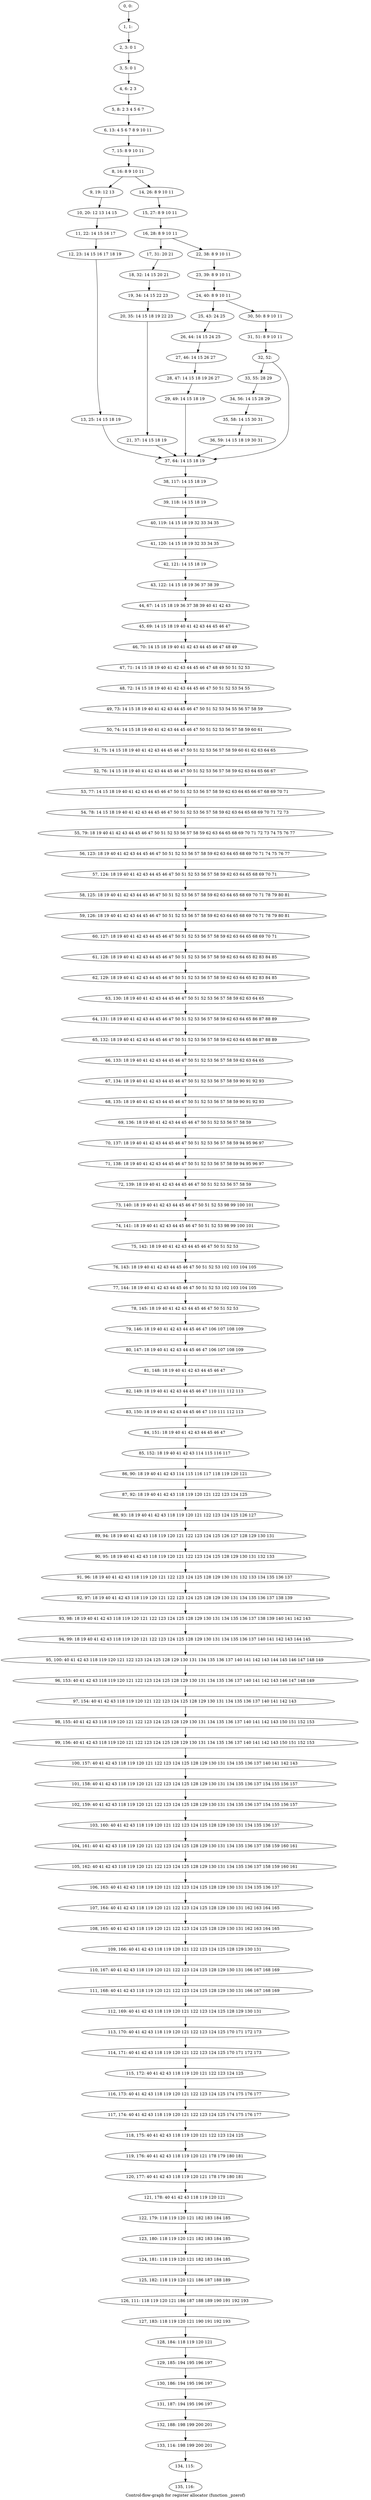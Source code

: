 digraph G {
graph [label="Control-flow-graph for register allocator (function _pzerof)"]
0[label="0, 0: "];
1[label="1, 1: "];
2[label="2, 3: 0 1 "];
3[label="3, 5: 0 1 "];
4[label="4, 6: 2 3 "];
5[label="5, 8: 2 3 4 5 6 7 "];
6[label="6, 13: 4 5 6 7 8 9 10 11 "];
7[label="7, 15: 8 9 10 11 "];
8[label="8, 16: 8 9 10 11 "];
9[label="9, 19: 12 13 "];
10[label="10, 20: 12 13 14 15 "];
11[label="11, 22: 14 15 16 17 "];
12[label="12, 23: 14 15 16 17 18 19 "];
13[label="13, 25: 14 15 18 19 "];
14[label="14, 26: 8 9 10 11 "];
15[label="15, 27: 8 9 10 11 "];
16[label="16, 28: 8 9 10 11 "];
17[label="17, 31: 20 21 "];
18[label="18, 32: 14 15 20 21 "];
19[label="19, 34: 14 15 22 23 "];
20[label="20, 35: 14 15 18 19 22 23 "];
21[label="21, 37: 14 15 18 19 "];
22[label="22, 38: 8 9 10 11 "];
23[label="23, 39: 8 9 10 11 "];
24[label="24, 40: 8 9 10 11 "];
25[label="25, 43: 24 25 "];
26[label="26, 44: 14 15 24 25 "];
27[label="27, 46: 14 15 26 27 "];
28[label="28, 47: 14 15 18 19 26 27 "];
29[label="29, 49: 14 15 18 19 "];
30[label="30, 50: 8 9 10 11 "];
31[label="31, 51: 8 9 10 11 "];
32[label="32, 52: "];
33[label="33, 55: 28 29 "];
34[label="34, 56: 14 15 28 29 "];
35[label="35, 58: 14 15 30 31 "];
36[label="36, 59: 14 15 18 19 30 31 "];
37[label="37, 64: 14 15 18 19 "];
38[label="38, 117: 14 15 18 19 "];
39[label="39, 118: 14 15 18 19 "];
40[label="40, 119: 14 15 18 19 32 33 34 35 "];
41[label="41, 120: 14 15 18 19 32 33 34 35 "];
42[label="42, 121: 14 15 18 19 "];
43[label="43, 122: 14 15 18 19 36 37 38 39 "];
44[label="44, 67: 14 15 18 19 36 37 38 39 40 41 42 43 "];
45[label="45, 69: 14 15 18 19 40 41 42 43 44 45 46 47 "];
46[label="46, 70: 14 15 18 19 40 41 42 43 44 45 46 47 48 49 "];
47[label="47, 71: 14 15 18 19 40 41 42 43 44 45 46 47 48 49 50 51 52 53 "];
48[label="48, 72: 14 15 18 19 40 41 42 43 44 45 46 47 50 51 52 53 54 55 "];
49[label="49, 73: 14 15 18 19 40 41 42 43 44 45 46 47 50 51 52 53 54 55 56 57 58 59 "];
50[label="50, 74: 14 15 18 19 40 41 42 43 44 45 46 47 50 51 52 53 56 57 58 59 60 61 "];
51[label="51, 75: 14 15 18 19 40 41 42 43 44 45 46 47 50 51 52 53 56 57 58 59 60 61 62 63 64 65 "];
52[label="52, 76: 14 15 18 19 40 41 42 43 44 45 46 47 50 51 52 53 56 57 58 59 62 63 64 65 66 67 "];
53[label="53, 77: 14 15 18 19 40 41 42 43 44 45 46 47 50 51 52 53 56 57 58 59 62 63 64 65 66 67 68 69 70 71 "];
54[label="54, 78: 14 15 18 19 40 41 42 43 44 45 46 47 50 51 52 53 56 57 58 59 62 63 64 65 68 69 70 71 72 73 "];
55[label="55, 79: 18 19 40 41 42 43 44 45 46 47 50 51 52 53 56 57 58 59 62 63 64 65 68 69 70 71 72 73 74 75 76 77 "];
56[label="56, 123: 18 19 40 41 42 43 44 45 46 47 50 51 52 53 56 57 58 59 62 63 64 65 68 69 70 71 74 75 76 77 "];
57[label="57, 124: 18 19 40 41 42 43 44 45 46 47 50 51 52 53 56 57 58 59 62 63 64 65 68 69 70 71 "];
58[label="58, 125: 18 19 40 41 42 43 44 45 46 47 50 51 52 53 56 57 58 59 62 63 64 65 68 69 70 71 78 79 80 81 "];
59[label="59, 126: 18 19 40 41 42 43 44 45 46 47 50 51 52 53 56 57 58 59 62 63 64 65 68 69 70 71 78 79 80 81 "];
60[label="60, 127: 18 19 40 41 42 43 44 45 46 47 50 51 52 53 56 57 58 59 62 63 64 65 68 69 70 71 "];
61[label="61, 128: 18 19 40 41 42 43 44 45 46 47 50 51 52 53 56 57 58 59 62 63 64 65 82 83 84 85 "];
62[label="62, 129: 18 19 40 41 42 43 44 45 46 47 50 51 52 53 56 57 58 59 62 63 64 65 82 83 84 85 "];
63[label="63, 130: 18 19 40 41 42 43 44 45 46 47 50 51 52 53 56 57 58 59 62 63 64 65 "];
64[label="64, 131: 18 19 40 41 42 43 44 45 46 47 50 51 52 53 56 57 58 59 62 63 64 65 86 87 88 89 "];
65[label="65, 132: 18 19 40 41 42 43 44 45 46 47 50 51 52 53 56 57 58 59 62 63 64 65 86 87 88 89 "];
66[label="66, 133: 18 19 40 41 42 43 44 45 46 47 50 51 52 53 56 57 58 59 62 63 64 65 "];
67[label="67, 134: 18 19 40 41 42 43 44 45 46 47 50 51 52 53 56 57 58 59 90 91 92 93 "];
68[label="68, 135: 18 19 40 41 42 43 44 45 46 47 50 51 52 53 56 57 58 59 90 91 92 93 "];
69[label="69, 136: 18 19 40 41 42 43 44 45 46 47 50 51 52 53 56 57 58 59 "];
70[label="70, 137: 18 19 40 41 42 43 44 45 46 47 50 51 52 53 56 57 58 59 94 95 96 97 "];
71[label="71, 138: 18 19 40 41 42 43 44 45 46 47 50 51 52 53 56 57 58 59 94 95 96 97 "];
72[label="72, 139: 18 19 40 41 42 43 44 45 46 47 50 51 52 53 56 57 58 59 "];
73[label="73, 140: 18 19 40 41 42 43 44 45 46 47 50 51 52 53 98 99 100 101 "];
74[label="74, 141: 18 19 40 41 42 43 44 45 46 47 50 51 52 53 98 99 100 101 "];
75[label="75, 142: 18 19 40 41 42 43 44 45 46 47 50 51 52 53 "];
76[label="76, 143: 18 19 40 41 42 43 44 45 46 47 50 51 52 53 102 103 104 105 "];
77[label="77, 144: 18 19 40 41 42 43 44 45 46 47 50 51 52 53 102 103 104 105 "];
78[label="78, 145: 18 19 40 41 42 43 44 45 46 47 50 51 52 53 "];
79[label="79, 146: 18 19 40 41 42 43 44 45 46 47 106 107 108 109 "];
80[label="80, 147: 18 19 40 41 42 43 44 45 46 47 106 107 108 109 "];
81[label="81, 148: 18 19 40 41 42 43 44 45 46 47 "];
82[label="82, 149: 18 19 40 41 42 43 44 45 46 47 110 111 112 113 "];
83[label="83, 150: 18 19 40 41 42 43 44 45 46 47 110 111 112 113 "];
84[label="84, 151: 18 19 40 41 42 43 44 45 46 47 "];
85[label="85, 152: 18 19 40 41 42 43 114 115 116 117 "];
86[label="86, 90: 18 19 40 41 42 43 114 115 116 117 118 119 120 121 "];
87[label="87, 92: 18 19 40 41 42 43 118 119 120 121 122 123 124 125 "];
88[label="88, 93: 18 19 40 41 42 43 118 119 120 121 122 123 124 125 126 127 "];
89[label="89, 94: 18 19 40 41 42 43 118 119 120 121 122 123 124 125 126 127 128 129 130 131 "];
90[label="90, 95: 18 19 40 41 42 43 118 119 120 121 122 123 124 125 128 129 130 131 132 133 "];
91[label="91, 96: 18 19 40 41 42 43 118 119 120 121 122 123 124 125 128 129 130 131 132 133 134 135 136 137 "];
92[label="92, 97: 18 19 40 41 42 43 118 119 120 121 122 123 124 125 128 129 130 131 134 135 136 137 138 139 "];
93[label="93, 98: 18 19 40 41 42 43 118 119 120 121 122 123 124 125 128 129 130 131 134 135 136 137 138 139 140 141 142 143 "];
94[label="94, 99: 18 19 40 41 42 43 118 119 120 121 122 123 124 125 128 129 130 131 134 135 136 137 140 141 142 143 144 145 "];
95[label="95, 100: 40 41 42 43 118 119 120 121 122 123 124 125 128 129 130 131 134 135 136 137 140 141 142 143 144 145 146 147 148 149 "];
96[label="96, 153: 40 41 42 43 118 119 120 121 122 123 124 125 128 129 130 131 134 135 136 137 140 141 142 143 146 147 148 149 "];
97[label="97, 154: 40 41 42 43 118 119 120 121 122 123 124 125 128 129 130 131 134 135 136 137 140 141 142 143 "];
98[label="98, 155: 40 41 42 43 118 119 120 121 122 123 124 125 128 129 130 131 134 135 136 137 140 141 142 143 150 151 152 153 "];
99[label="99, 156: 40 41 42 43 118 119 120 121 122 123 124 125 128 129 130 131 134 135 136 137 140 141 142 143 150 151 152 153 "];
100[label="100, 157: 40 41 42 43 118 119 120 121 122 123 124 125 128 129 130 131 134 135 136 137 140 141 142 143 "];
101[label="101, 158: 40 41 42 43 118 119 120 121 122 123 124 125 128 129 130 131 134 135 136 137 154 155 156 157 "];
102[label="102, 159: 40 41 42 43 118 119 120 121 122 123 124 125 128 129 130 131 134 135 136 137 154 155 156 157 "];
103[label="103, 160: 40 41 42 43 118 119 120 121 122 123 124 125 128 129 130 131 134 135 136 137 "];
104[label="104, 161: 40 41 42 43 118 119 120 121 122 123 124 125 128 129 130 131 134 135 136 137 158 159 160 161 "];
105[label="105, 162: 40 41 42 43 118 119 120 121 122 123 124 125 128 129 130 131 134 135 136 137 158 159 160 161 "];
106[label="106, 163: 40 41 42 43 118 119 120 121 122 123 124 125 128 129 130 131 134 135 136 137 "];
107[label="107, 164: 40 41 42 43 118 119 120 121 122 123 124 125 128 129 130 131 162 163 164 165 "];
108[label="108, 165: 40 41 42 43 118 119 120 121 122 123 124 125 128 129 130 131 162 163 164 165 "];
109[label="109, 166: 40 41 42 43 118 119 120 121 122 123 124 125 128 129 130 131 "];
110[label="110, 167: 40 41 42 43 118 119 120 121 122 123 124 125 128 129 130 131 166 167 168 169 "];
111[label="111, 168: 40 41 42 43 118 119 120 121 122 123 124 125 128 129 130 131 166 167 168 169 "];
112[label="112, 169: 40 41 42 43 118 119 120 121 122 123 124 125 128 129 130 131 "];
113[label="113, 170: 40 41 42 43 118 119 120 121 122 123 124 125 170 171 172 173 "];
114[label="114, 171: 40 41 42 43 118 119 120 121 122 123 124 125 170 171 172 173 "];
115[label="115, 172: 40 41 42 43 118 119 120 121 122 123 124 125 "];
116[label="116, 173: 40 41 42 43 118 119 120 121 122 123 124 125 174 175 176 177 "];
117[label="117, 174: 40 41 42 43 118 119 120 121 122 123 124 125 174 175 176 177 "];
118[label="118, 175: 40 41 42 43 118 119 120 121 122 123 124 125 "];
119[label="119, 176: 40 41 42 43 118 119 120 121 178 179 180 181 "];
120[label="120, 177: 40 41 42 43 118 119 120 121 178 179 180 181 "];
121[label="121, 178: 40 41 42 43 118 119 120 121 "];
122[label="122, 179: 118 119 120 121 182 183 184 185 "];
123[label="123, 180: 118 119 120 121 182 183 184 185 "];
124[label="124, 181: 118 119 120 121 182 183 184 185 "];
125[label="125, 182: 118 119 120 121 186 187 188 189 "];
126[label="126, 111: 118 119 120 121 186 187 188 189 190 191 192 193 "];
127[label="127, 183: 118 119 120 121 190 191 192 193 "];
128[label="128, 184: 118 119 120 121 "];
129[label="129, 185: 194 195 196 197 "];
130[label="130, 186: 194 195 196 197 "];
131[label="131, 187: 194 195 196 197 "];
132[label="132, 188: 198 199 200 201 "];
133[label="133, 114: 198 199 200 201 "];
134[label="134, 115: "];
135[label="135, 116: "];
0->1 ;
1->2 ;
2->3 ;
3->4 ;
4->5 ;
5->6 ;
6->7 ;
7->8 ;
8->9 ;
8->14 ;
9->10 ;
10->11 ;
11->12 ;
12->13 ;
13->37 ;
14->15 ;
15->16 ;
16->17 ;
16->22 ;
17->18 ;
18->19 ;
19->20 ;
20->21 ;
21->37 ;
22->23 ;
23->24 ;
24->25 ;
24->30 ;
25->26 ;
26->27 ;
27->28 ;
28->29 ;
29->37 ;
30->31 ;
31->32 ;
32->33 ;
32->37 ;
33->34 ;
34->35 ;
35->36 ;
36->37 ;
37->38 ;
38->39 ;
39->40 ;
40->41 ;
41->42 ;
42->43 ;
43->44 ;
44->45 ;
45->46 ;
46->47 ;
47->48 ;
48->49 ;
49->50 ;
50->51 ;
51->52 ;
52->53 ;
53->54 ;
54->55 ;
55->56 ;
56->57 ;
57->58 ;
58->59 ;
59->60 ;
60->61 ;
61->62 ;
62->63 ;
63->64 ;
64->65 ;
65->66 ;
66->67 ;
67->68 ;
68->69 ;
69->70 ;
70->71 ;
71->72 ;
72->73 ;
73->74 ;
74->75 ;
75->76 ;
76->77 ;
77->78 ;
78->79 ;
79->80 ;
80->81 ;
81->82 ;
82->83 ;
83->84 ;
84->85 ;
85->86 ;
86->87 ;
87->88 ;
88->89 ;
89->90 ;
90->91 ;
91->92 ;
92->93 ;
93->94 ;
94->95 ;
95->96 ;
96->97 ;
97->98 ;
98->99 ;
99->100 ;
100->101 ;
101->102 ;
102->103 ;
103->104 ;
104->105 ;
105->106 ;
106->107 ;
107->108 ;
108->109 ;
109->110 ;
110->111 ;
111->112 ;
112->113 ;
113->114 ;
114->115 ;
115->116 ;
116->117 ;
117->118 ;
118->119 ;
119->120 ;
120->121 ;
121->122 ;
122->123 ;
123->124 ;
124->125 ;
125->126 ;
126->127 ;
127->128 ;
128->129 ;
129->130 ;
130->131 ;
131->132 ;
132->133 ;
133->134 ;
134->135 ;
}
